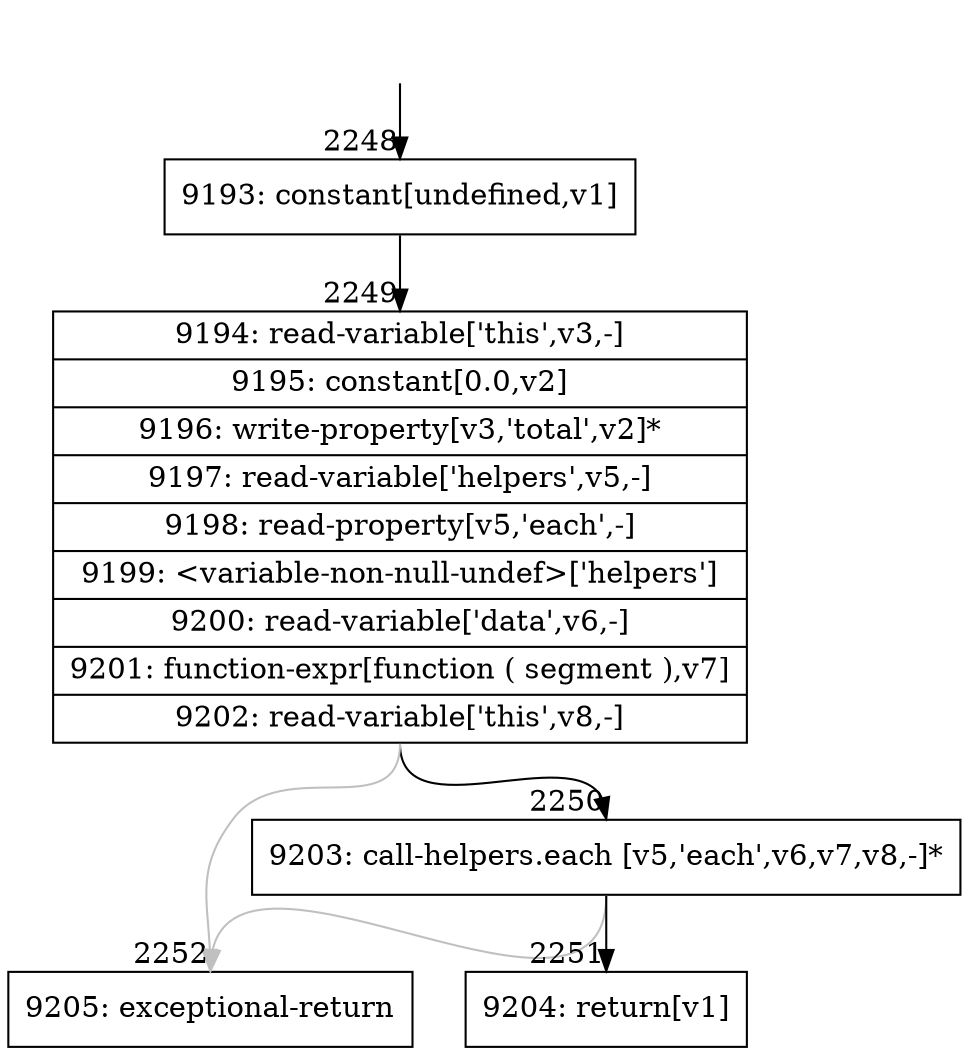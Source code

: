 digraph {
rankdir="TD"
BB_entry206[shape=none,label=""];
BB_entry206 -> BB2248 [tailport=s, headport=n, headlabel="    2248"]
BB2248 [shape=record label="{9193: constant[undefined,v1]}" ] 
BB2248 -> BB2249 [tailport=s, headport=n, headlabel="      2249"]
BB2249 [shape=record label="{9194: read-variable['this',v3,-]|9195: constant[0.0,v2]|9196: write-property[v3,'total',v2]*|9197: read-variable['helpers',v5,-]|9198: read-property[v5,'each',-]|9199: \<variable-non-null-undef\>['helpers']|9200: read-variable['data',v6,-]|9201: function-expr[function ( segment ),v7]|9202: read-variable['this',v8,-]}" ] 
BB2249 -> BB2250 [tailport=s, headport=n, headlabel="      2250"]
BB2249 -> BB2252 [tailport=s, headport=n, color=gray, headlabel="      2252"]
BB2250 [shape=record label="{9203: call-helpers.each [v5,'each',v6,v7,v8,-]*}" ] 
BB2250 -> BB2251 [tailport=s, headport=n, headlabel="      2251"]
BB2250 -> BB2252 [tailport=s, headport=n, color=gray]
BB2251 [shape=record label="{9204: return[v1]}" ] 
BB2252 [shape=record label="{9205: exceptional-return}" ] 
//#$~ 2443
}
